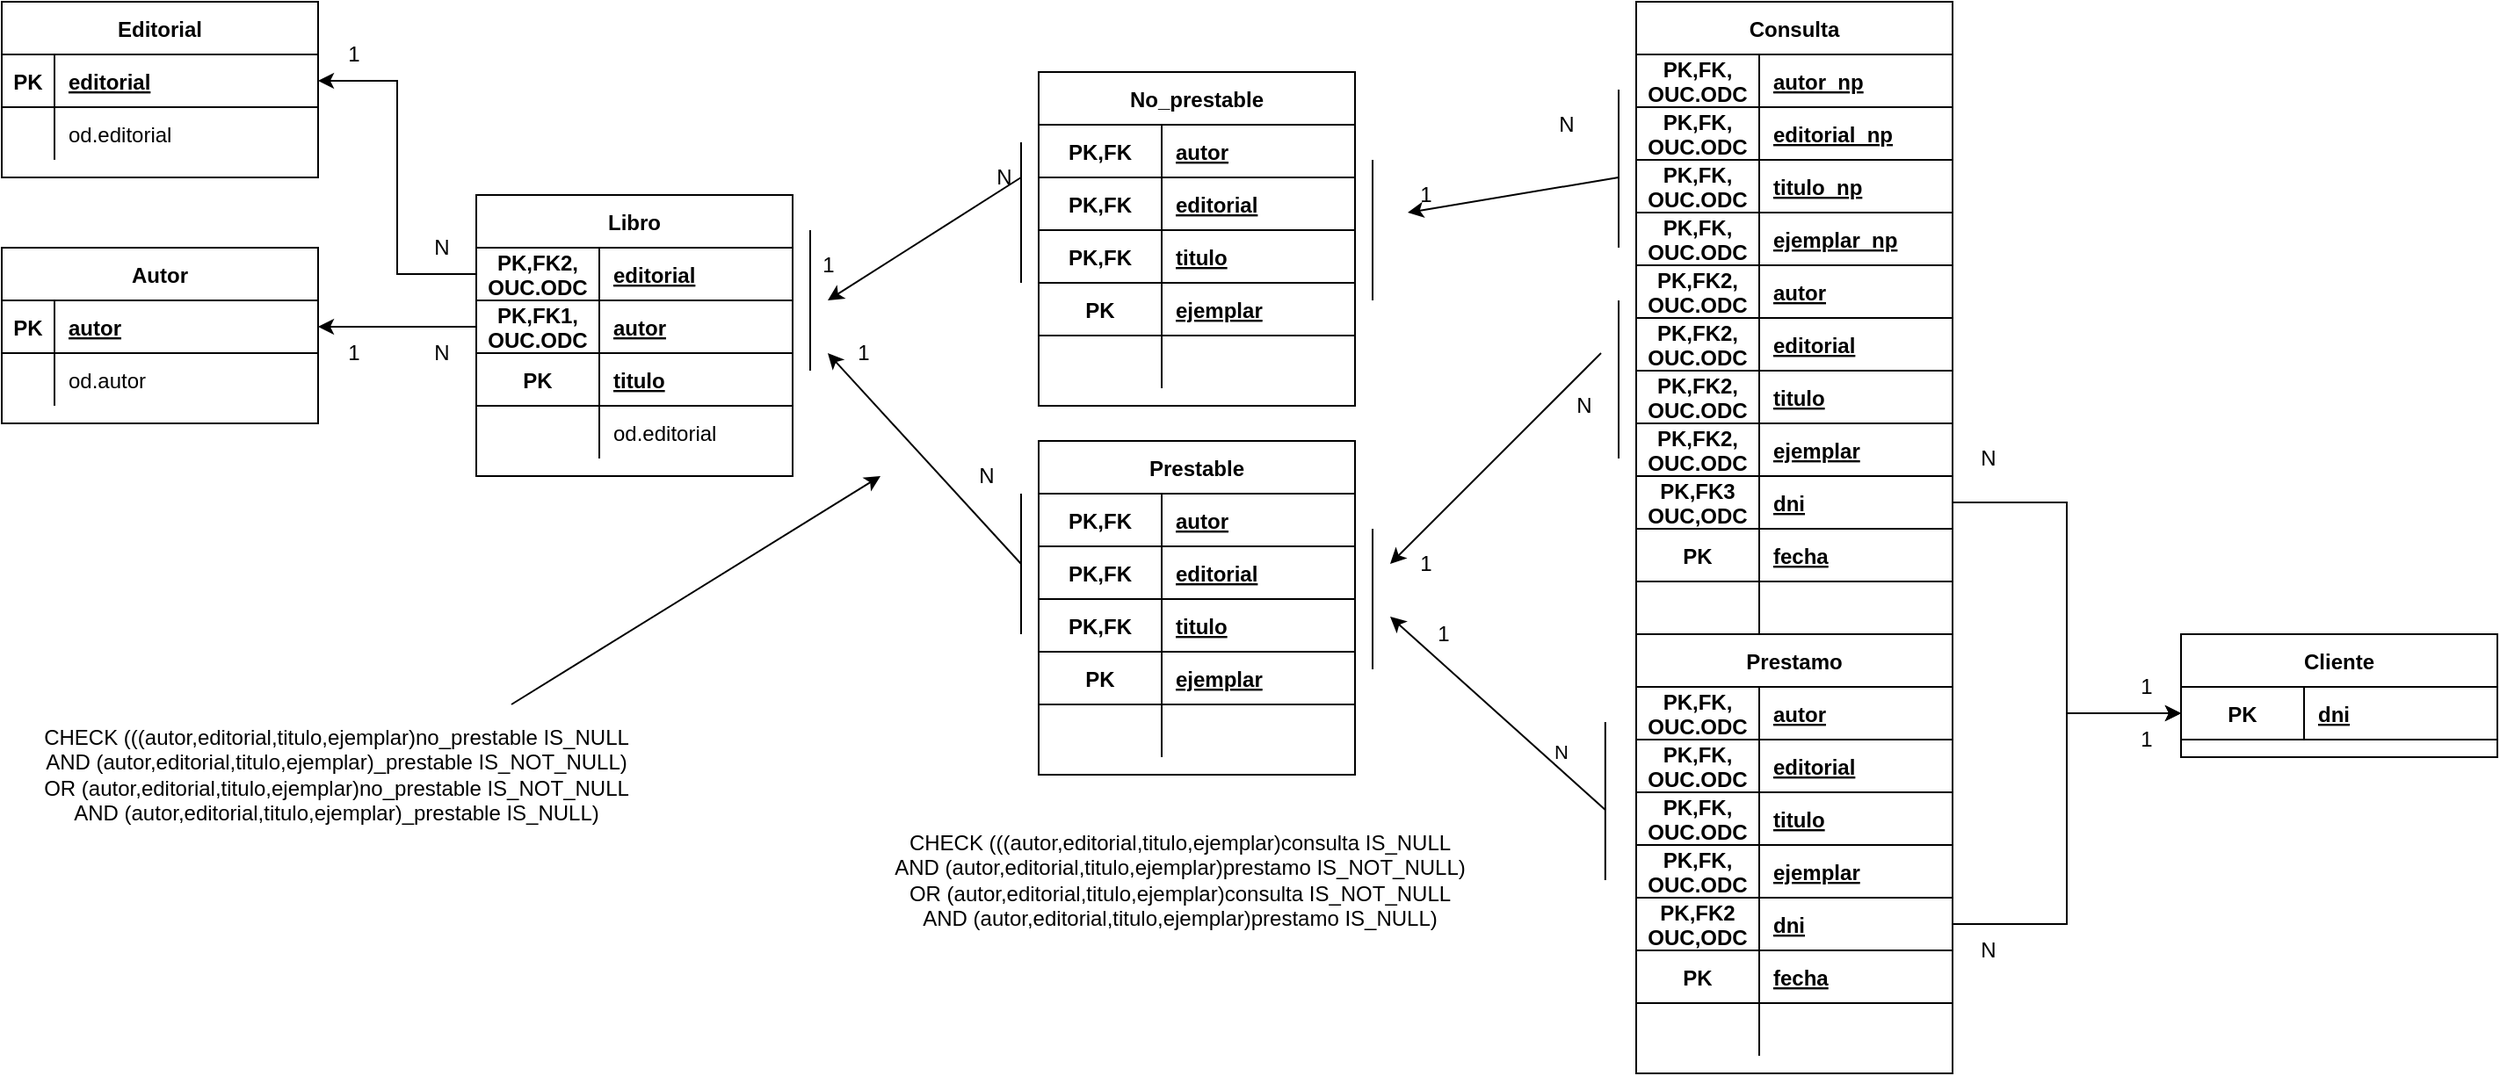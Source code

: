 <mxfile version="15.7.3" type="device"><diagram id="U8hrU5VRfUnkdXZ1dkFI" name="Página-1"><mxGraphModel dx="1703" dy="898" grid="1" gridSize="10" guides="1" tooltips="1" connect="1" arrows="1" fold="1" page="1" pageScale="1" pageWidth="2336" pageHeight="1654" math="0" shadow="0"><root><mxCell id="0"/><mxCell id="1" parent="0"/><mxCell id="uzz_MwXojay4ba_39XTX-1" value="Autor" style="shape=table;startSize=30;container=1;collapsible=1;childLayout=tableLayout;fixedRows=1;rowLines=0;fontStyle=1;align=center;resizeLast=1;" vertex="1" parent="1"><mxGeometry x="320" y="180" width="180" height="100" as="geometry"/></mxCell><mxCell id="uzz_MwXojay4ba_39XTX-2" value="" style="shape=partialRectangle;collapsible=0;dropTarget=0;pointerEvents=0;fillColor=none;top=0;left=0;bottom=1;right=0;points=[[0,0.5],[1,0.5]];portConstraint=eastwest;" vertex="1" parent="uzz_MwXojay4ba_39XTX-1"><mxGeometry y="30" width="180" height="30" as="geometry"/></mxCell><mxCell id="uzz_MwXojay4ba_39XTX-3" value="PK" style="shape=partialRectangle;connectable=0;fillColor=none;top=0;left=0;bottom=0;right=0;fontStyle=1;overflow=hidden;" vertex="1" parent="uzz_MwXojay4ba_39XTX-2"><mxGeometry width="30" height="30" as="geometry"><mxRectangle width="30" height="30" as="alternateBounds"/></mxGeometry></mxCell><mxCell id="uzz_MwXojay4ba_39XTX-4" value="autor" style="shape=partialRectangle;connectable=0;fillColor=none;top=0;left=0;bottom=0;right=0;align=left;spacingLeft=6;fontStyle=5;overflow=hidden;" vertex="1" parent="uzz_MwXojay4ba_39XTX-2"><mxGeometry x="30" width="150" height="30" as="geometry"><mxRectangle width="150" height="30" as="alternateBounds"/></mxGeometry></mxCell><mxCell id="uzz_MwXojay4ba_39XTX-11" value="" style="shape=partialRectangle;collapsible=0;dropTarget=0;pointerEvents=0;fillColor=none;top=0;left=0;bottom=0;right=0;points=[[0,0.5],[1,0.5]];portConstraint=eastwest;" vertex="1" parent="uzz_MwXojay4ba_39XTX-1"><mxGeometry y="60" width="180" height="30" as="geometry"/></mxCell><mxCell id="uzz_MwXojay4ba_39XTX-12" value="" style="shape=partialRectangle;connectable=0;fillColor=none;top=0;left=0;bottom=0;right=0;editable=1;overflow=hidden;" vertex="1" parent="uzz_MwXojay4ba_39XTX-11"><mxGeometry width="30" height="30" as="geometry"><mxRectangle width="30" height="30" as="alternateBounds"/></mxGeometry></mxCell><mxCell id="uzz_MwXojay4ba_39XTX-13" value="od.autor" style="shape=partialRectangle;connectable=0;fillColor=none;top=0;left=0;bottom=0;right=0;align=left;spacingLeft=6;overflow=hidden;" vertex="1" parent="uzz_MwXojay4ba_39XTX-11"><mxGeometry x="30" width="150" height="30" as="geometry"><mxRectangle width="150" height="30" as="alternateBounds"/></mxGeometry></mxCell><mxCell id="uzz_MwXojay4ba_39XTX-14" value="Libro" style="shape=table;startSize=30;container=1;collapsible=1;childLayout=tableLayout;fixedRows=1;rowLines=0;fontStyle=1;align=center;resizeLast=1;" vertex="1" parent="1"><mxGeometry x="590" y="150" width="180" height="160" as="geometry"/></mxCell><mxCell id="uzz_MwXojay4ba_39XTX-21" value="" style="shape=partialRectangle;collapsible=0;dropTarget=0;pointerEvents=0;fillColor=none;top=0;left=0;bottom=1;right=0;points=[[0,0.5],[1,0.5]];portConstraint=eastwest;" vertex="1" parent="uzz_MwXojay4ba_39XTX-14"><mxGeometry y="30" width="180" height="30" as="geometry"/></mxCell><mxCell id="uzz_MwXojay4ba_39XTX-22" value="PK,FK2,&#10;OUC.ODC" style="shape=partialRectangle;connectable=0;fillColor=none;top=0;left=0;bottom=0;right=0;fontStyle=1;overflow=hidden;" vertex="1" parent="uzz_MwXojay4ba_39XTX-21"><mxGeometry width="70" height="30" as="geometry"><mxRectangle width="70" height="30" as="alternateBounds"/></mxGeometry></mxCell><mxCell id="uzz_MwXojay4ba_39XTX-23" value="editorial" style="shape=partialRectangle;connectable=0;fillColor=none;top=0;left=0;bottom=0;right=0;align=left;spacingLeft=6;fontStyle=5;overflow=hidden;" vertex="1" parent="uzz_MwXojay4ba_39XTX-21"><mxGeometry x="70" width="110" height="30" as="geometry"><mxRectangle width="110" height="30" as="alternateBounds"/></mxGeometry></mxCell><mxCell id="uzz_MwXojay4ba_39XTX-15" value="" style="shape=partialRectangle;collapsible=0;dropTarget=0;pointerEvents=0;fillColor=none;top=0;left=0;bottom=1;right=0;points=[[0,0.5],[1,0.5]];portConstraint=eastwest;" vertex="1" parent="uzz_MwXojay4ba_39XTX-14"><mxGeometry y="60" width="180" height="30" as="geometry"/></mxCell><mxCell id="uzz_MwXojay4ba_39XTX-16" value="PK,FK1,&#10;OUC.ODC" style="shape=partialRectangle;connectable=0;fillColor=none;top=0;left=0;bottom=0;right=0;fontStyle=1;overflow=hidden;" vertex="1" parent="uzz_MwXojay4ba_39XTX-15"><mxGeometry width="70" height="30" as="geometry"><mxRectangle width="70" height="30" as="alternateBounds"/></mxGeometry></mxCell><mxCell id="uzz_MwXojay4ba_39XTX-17" value="autor" style="shape=partialRectangle;connectable=0;fillColor=none;top=0;left=0;bottom=0;right=0;align=left;spacingLeft=6;fontStyle=5;overflow=hidden;" vertex="1" parent="uzz_MwXojay4ba_39XTX-15"><mxGeometry x="70" width="110" height="30" as="geometry"><mxRectangle width="110" height="30" as="alternateBounds"/></mxGeometry></mxCell><mxCell id="uzz_MwXojay4ba_39XTX-24" value="" style="shape=partialRectangle;collapsible=0;dropTarget=0;pointerEvents=0;fillColor=none;top=0;left=0;bottom=1;right=0;points=[[0,0.5],[1,0.5]];portConstraint=eastwest;" vertex="1" parent="uzz_MwXojay4ba_39XTX-14"><mxGeometry y="90" width="180" height="30" as="geometry"/></mxCell><mxCell id="uzz_MwXojay4ba_39XTX-25" value="PK" style="shape=partialRectangle;connectable=0;fillColor=none;top=0;left=0;bottom=0;right=0;fontStyle=1;overflow=hidden;" vertex="1" parent="uzz_MwXojay4ba_39XTX-24"><mxGeometry width="70" height="30" as="geometry"><mxRectangle width="70" height="30" as="alternateBounds"/></mxGeometry></mxCell><mxCell id="uzz_MwXojay4ba_39XTX-26" value="titulo" style="shape=partialRectangle;connectable=0;fillColor=none;top=0;left=0;bottom=0;right=0;align=left;spacingLeft=6;fontStyle=5;overflow=hidden;" vertex="1" parent="uzz_MwXojay4ba_39XTX-24"><mxGeometry x="70" width="110" height="30" as="geometry"><mxRectangle width="110" height="30" as="alternateBounds"/></mxGeometry></mxCell><mxCell id="uzz_MwXojay4ba_39XTX-18" value="" style="shape=partialRectangle;collapsible=0;dropTarget=0;pointerEvents=0;fillColor=none;top=0;left=0;bottom=0;right=0;points=[[0,0.5],[1,0.5]];portConstraint=eastwest;" vertex="1" parent="uzz_MwXojay4ba_39XTX-14"><mxGeometry y="120" width="180" height="30" as="geometry"/></mxCell><mxCell id="uzz_MwXojay4ba_39XTX-19" value="" style="shape=partialRectangle;connectable=0;fillColor=none;top=0;left=0;bottom=0;right=0;editable=1;overflow=hidden;" vertex="1" parent="uzz_MwXojay4ba_39XTX-18"><mxGeometry width="70" height="30" as="geometry"><mxRectangle width="70" height="30" as="alternateBounds"/></mxGeometry></mxCell><mxCell id="uzz_MwXojay4ba_39XTX-20" value="od.editorial" style="shape=partialRectangle;connectable=0;fillColor=none;top=0;left=0;bottom=0;right=0;align=left;spacingLeft=6;overflow=hidden;" vertex="1" parent="uzz_MwXojay4ba_39XTX-18"><mxGeometry x="70" width="110" height="30" as="geometry"><mxRectangle width="110" height="30" as="alternateBounds"/></mxGeometry></mxCell><mxCell id="uzz_MwXojay4ba_39XTX-27" value="Editorial" style="shape=table;startSize=30;container=1;collapsible=1;childLayout=tableLayout;fixedRows=1;rowLines=0;fontStyle=1;align=center;resizeLast=1;" vertex="1" parent="1"><mxGeometry x="320" y="40" width="180" height="100" as="geometry"/></mxCell><mxCell id="uzz_MwXojay4ba_39XTX-28" value="" style="shape=partialRectangle;collapsible=0;dropTarget=0;pointerEvents=0;fillColor=none;top=0;left=0;bottom=1;right=0;points=[[0,0.5],[1,0.5]];portConstraint=eastwest;" vertex="1" parent="uzz_MwXojay4ba_39XTX-27"><mxGeometry y="30" width="180" height="30" as="geometry"/></mxCell><mxCell id="uzz_MwXojay4ba_39XTX-29" value="PK" style="shape=partialRectangle;connectable=0;fillColor=none;top=0;left=0;bottom=0;right=0;fontStyle=1;overflow=hidden;" vertex="1" parent="uzz_MwXojay4ba_39XTX-28"><mxGeometry width="30" height="30" as="geometry"><mxRectangle width="30" height="30" as="alternateBounds"/></mxGeometry></mxCell><mxCell id="uzz_MwXojay4ba_39XTX-30" value="editorial" style="shape=partialRectangle;connectable=0;fillColor=none;top=0;left=0;bottom=0;right=0;align=left;spacingLeft=6;fontStyle=5;overflow=hidden;" vertex="1" parent="uzz_MwXojay4ba_39XTX-28"><mxGeometry x="30" width="150" height="30" as="geometry"><mxRectangle width="150" height="30" as="alternateBounds"/></mxGeometry></mxCell><mxCell id="uzz_MwXojay4ba_39XTX-31" value="" style="shape=partialRectangle;collapsible=0;dropTarget=0;pointerEvents=0;fillColor=none;top=0;left=0;bottom=0;right=0;points=[[0,0.5],[1,0.5]];portConstraint=eastwest;" vertex="1" parent="uzz_MwXojay4ba_39XTX-27"><mxGeometry y="60" width="180" height="30" as="geometry"/></mxCell><mxCell id="uzz_MwXojay4ba_39XTX-32" value="" style="shape=partialRectangle;connectable=0;fillColor=none;top=0;left=0;bottom=0;right=0;editable=1;overflow=hidden;" vertex="1" parent="uzz_MwXojay4ba_39XTX-31"><mxGeometry width="30" height="30" as="geometry"><mxRectangle width="30" height="30" as="alternateBounds"/></mxGeometry></mxCell><mxCell id="uzz_MwXojay4ba_39XTX-33" value="od.editorial" style="shape=partialRectangle;connectable=0;fillColor=none;top=0;left=0;bottom=0;right=0;align=left;spacingLeft=6;overflow=hidden;" vertex="1" parent="uzz_MwXojay4ba_39XTX-31"><mxGeometry x="30" width="150" height="30" as="geometry"><mxRectangle width="150" height="30" as="alternateBounds"/></mxGeometry></mxCell><mxCell id="uzz_MwXojay4ba_39XTX-52" value="Prestable" style="shape=table;startSize=30;container=1;collapsible=1;childLayout=tableLayout;fixedRows=1;rowLines=0;fontStyle=1;align=center;resizeLast=1;" vertex="1" parent="1"><mxGeometry x="910" y="290" width="180" height="190" as="geometry"/></mxCell><mxCell id="uzz_MwXojay4ba_39XTX-53" value="" style="shape=partialRectangle;collapsible=0;dropTarget=0;pointerEvents=0;fillColor=none;top=0;left=0;bottom=1;right=0;points=[[0,0.5],[1,0.5]];portConstraint=eastwest;" vertex="1" parent="uzz_MwXojay4ba_39XTX-52"><mxGeometry y="30" width="180" height="30" as="geometry"/></mxCell><mxCell id="uzz_MwXojay4ba_39XTX-54" value="PK,FK" style="shape=partialRectangle;connectable=0;fillColor=none;top=0;left=0;bottom=0;right=0;fontStyle=1;overflow=hidden;" vertex="1" parent="uzz_MwXojay4ba_39XTX-53"><mxGeometry width="70" height="30" as="geometry"><mxRectangle width="70" height="30" as="alternateBounds"/></mxGeometry></mxCell><mxCell id="uzz_MwXojay4ba_39XTX-55" value="autor" style="shape=partialRectangle;connectable=0;fillColor=none;top=0;left=0;bottom=0;right=0;align=left;spacingLeft=6;fontStyle=5;overflow=hidden;" vertex="1" parent="uzz_MwXojay4ba_39XTX-53"><mxGeometry x="70" width="110" height="30" as="geometry"><mxRectangle width="110" height="30" as="alternateBounds"/></mxGeometry></mxCell><mxCell id="uzz_MwXojay4ba_39XTX-56" value="" style="shape=partialRectangle;collapsible=0;dropTarget=0;pointerEvents=0;fillColor=none;top=0;left=0;bottom=1;right=0;points=[[0,0.5],[1,0.5]];portConstraint=eastwest;" vertex="1" parent="uzz_MwXojay4ba_39XTX-52"><mxGeometry y="60" width="180" height="30" as="geometry"/></mxCell><mxCell id="uzz_MwXojay4ba_39XTX-57" value="PK,FK" style="shape=partialRectangle;connectable=0;fillColor=none;top=0;left=0;bottom=0;right=0;fontStyle=1;overflow=hidden;" vertex="1" parent="uzz_MwXojay4ba_39XTX-56"><mxGeometry width="70" height="30" as="geometry"><mxRectangle width="70" height="30" as="alternateBounds"/></mxGeometry></mxCell><mxCell id="uzz_MwXojay4ba_39XTX-58" value="editorial" style="shape=partialRectangle;connectable=0;fillColor=none;top=0;left=0;bottom=0;right=0;align=left;spacingLeft=6;fontStyle=5;overflow=hidden;" vertex="1" parent="uzz_MwXojay4ba_39XTX-56"><mxGeometry x="70" width="110" height="30" as="geometry"><mxRectangle width="110" height="30" as="alternateBounds"/></mxGeometry></mxCell><mxCell id="uzz_MwXojay4ba_39XTX-59" value="" style="shape=partialRectangle;collapsible=0;dropTarget=0;pointerEvents=0;fillColor=none;top=0;left=0;bottom=1;right=0;points=[[0,0.5],[1,0.5]];portConstraint=eastwest;" vertex="1" parent="uzz_MwXojay4ba_39XTX-52"><mxGeometry y="90" width="180" height="30" as="geometry"/></mxCell><mxCell id="uzz_MwXojay4ba_39XTX-60" value="PK,FK" style="shape=partialRectangle;connectable=0;fillColor=none;top=0;left=0;bottom=0;right=0;fontStyle=1;overflow=hidden;" vertex="1" parent="uzz_MwXojay4ba_39XTX-59"><mxGeometry width="70" height="30" as="geometry"><mxRectangle width="70" height="30" as="alternateBounds"/></mxGeometry></mxCell><mxCell id="uzz_MwXojay4ba_39XTX-61" value="titulo" style="shape=partialRectangle;connectable=0;fillColor=none;top=0;left=0;bottom=0;right=0;align=left;spacingLeft=6;fontStyle=5;overflow=hidden;" vertex="1" parent="uzz_MwXojay4ba_39XTX-59"><mxGeometry x="70" width="110" height="30" as="geometry"><mxRectangle width="110" height="30" as="alternateBounds"/></mxGeometry></mxCell><mxCell id="uzz_MwXojay4ba_39XTX-65" value="" style="shape=partialRectangle;collapsible=0;dropTarget=0;pointerEvents=0;fillColor=none;top=0;left=0;bottom=1;right=0;points=[[0,0.5],[1,0.5]];portConstraint=eastwest;" vertex="1" parent="uzz_MwXojay4ba_39XTX-52"><mxGeometry y="120" width="180" height="30" as="geometry"/></mxCell><mxCell id="uzz_MwXojay4ba_39XTX-66" value="PK" style="shape=partialRectangle;connectable=0;fillColor=none;top=0;left=0;bottom=0;right=0;fontStyle=1;overflow=hidden;" vertex="1" parent="uzz_MwXojay4ba_39XTX-65"><mxGeometry width="70" height="30" as="geometry"><mxRectangle width="70" height="30" as="alternateBounds"/></mxGeometry></mxCell><mxCell id="uzz_MwXojay4ba_39XTX-67" value="ejemplar" style="shape=partialRectangle;connectable=0;fillColor=none;top=0;left=0;bottom=0;right=0;align=left;spacingLeft=6;fontStyle=5;overflow=hidden;" vertex="1" parent="uzz_MwXojay4ba_39XTX-65"><mxGeometry x="70" width="110" height="30" as="geometry"><mxRectangle width="110" height="30" as="alternateBounds"/></mxGeometry></mxCell><mxCell id="uzz_MwXojay4ba_39XTX-62" value="" style="shape=partialRectangle;collapsible=0;dropTarget=0;pointerEvents=0;fillColor=none;top=0;left=0;bottom=0;right=0;points=[[0,0.5],[1,0.5]];portConstraint=eastwest;" vertex="1" parent="uzz_MwXojay4ba_39XTX-52"><mxGeometry y="150" width="180" height="30" as="geometry"/></mxCell><mxCell id="uzz_MwXojay4ba_39XTX-63" value="" style="shape=partialRectangle;connectable=0;fillColor=none;top=0;left=0;bottom=0;right=0;editable=1;overflow=hidden;" vertex="1" parent="uzz_MwXojay4ba_39XTX-62"><mxGeometry width="70" height="30" as="geometry"><mxRectangle width="70" height="30" as="alternateBounds"/></mxGeometry></mxCell><mxCell id="uzz_MwXojay4ba_39XTX-64" value="" style="shape=partialRectangle;connectable=0;fillColor=none;top=0;left=0;bottom=0;right=0;align=left;spacingLeft=6;overflow=hidden;" vertex="1" parent="uzz_MwXojay4ba_39XTX-62"><mxGeometry x="70" width="110" height="30" as="geometry"><mxRectangle width="110" height="30" as="alternateBounds"/></mxGeometry></mxCell><mxCell id="uzz_MwXojay4ba_39XTX-69" value="No_prestable" style="shape=table;startSize=30;container=1;collapsible=1;childLayout=tableLayout;fixedRows=1;rowLines=0;fontStyle=1;align=center;resizeLast=1;" vertex="1" parent="1"><mxGeometry x="910" y="80" width="180" height="190" as="geometry"/></mxCell><mxCell id="uzz_MwXojay4ba_39XTX-70" value="" style="shape=partialRectangle;collapsible=0;dropTarget=0;pointerEvents=0;fillColor=none;top=0;left=0;bottom=1;right=0;points=[[0,0.5],[1,0.5]];portConstraint=eastwest;" vertex="1" parent="uzz_MwXojay4ba_39XTX-69"><mxGeometry y="30" width="180" height="30" as="geometry"/></mxCell><mxCell id="uzz_MwXojay4ba_39XTX-71" value="PK,FK" style="shape=partialRectangle;connectable=0;fillColor=none;top=0;left=0;bottom=0;right=0;fontStyle=1;overflow=hidden;" vertex="1" parent="uzz_MwXojay4ba_39XTX-70"><mxGeometry width="70" height="30" as="geometry"><mxRectangle width="70" height="30" as="alternateBounds"/></mxGeometry></mxCell><mxCell id="uzz_MwXojay4ba_39XTX-72" value="autor" style="shape=partialRectangle;connectable=0;fillColor=none;top=0;left=0;bottom=0;right=0;align=left;spacingLeft=6;fontStyle=5;overflow=hidden;" vertex="1" parent="uzz_MwXojay4ba_39XTX-70"><mxGeometry x="70" width="110" height="30" as="geometry"><mxRectangle width="110" height="30" as="alternateBounds"/></mxGeometry></mxCell><mxCell id="uzz_MwXojay4ba_39XTX-73" value="" style="shape=partialRectangle;collapsible=0;dropTarget=0;pointerEvents=0;fillColor=none;top=0;left=0;bottom=1;right=0;points=[[0,0.5],[1,0.5]];portConstraint=eastwest;" vertex="1" parent="uzz_MwXojay4ba_39XTX-69"><mxGeometry y="60" width="180" height="30" as="geometry"/></mxCell><mxCell id="uzz_MwXojay4ba_39XTX-74" value="PK,FK" style="shape=partialRectangle;connectable=0;fillColor=none;top=0;left=0;bottom=0;right=0;fontStyle=1;overflow=hidden;" vertex="1" parent="uzz_MwXojay4ba_39XTX-73"><mxGeometry width="70" height="30" as="geometry"><mxRectangle width="70" height="30" as="alternateBounds"/></mxGeometry></mxCell><mxCell id="uzz_MwXojay4ba_39XTX-75" value="editorial" style="shape=partialRectangle;connectable=0;fillColor=none;top=0;left=0;bottom=0;right=0;align=left;spacingLeft=6;fontStyle=5;overflow=hidden;" vertex="1" parent="uzz_MwXojay4ba_39XTX-73"><mxGeometry x="70" width="110" height="30" as="geometry"><mxRectangle width="110" height="30" as="alternateBounds"/></mxGeometry></mxCell><mxCell id="uzz_MwXojay4ba_39XTX-76" value="" style="shape=partialRectangle;collapsible=0;dropTarget=0;pointerEvents=0;fillColor=none;top=0;left=0;bottom=1;right=0;points=[[0,0.5],[1,0.5]];portConstraint=eastwest;" vertex="1" parent="uzz_MwXojay4ba_39XTX-69"><mxGeometry y="90" width="180" height="30" as="geometry"/></mxCell><mxCell id="uzz_MwXojay4ba_39XTX-77" value="PK,FK" style="shape=partialRectangle;connectable=0;fillColor=none;top=0;left=0;bottom=0;right=0;fontStyle=1;overflow=hidden;" vertex="1" parent="uzz_MwXojay4ba_39XTX-76"><mxGeometry width="70" height="30" as="geometry"><mxRectangle width="70" height="30" as="alternateBounds"/></mxGeometry></mxCell><mxCell id="uzz_MwXojay4ba_39XTX-78" value="titulo" style="shape=partialRectangle;connectable=0;fillColor=none;top=0;left=0;bottom=0;right=0;align=left;spacingLeft=6;fontStyle=5;overflow=hidden;" vertex="1" parent="uzz_MwXojay4ba_39XTX-76"><mxGeometry x="70" width="110" height="30" as="geometry"><mxRectangle width="110" height="30" as="alternateBounds"/></mxGeometry></mxCell><mxCell id="uzz_MwXojay4ba_39XTX-79" value="" style="shape=partialRectangle;collapsible=0;dropTarget=0;pointerEvents=0;fillColor=none;top=0;left=0;bottom=1;right=0;points=[[0,0.5],[1,0.5]];portConstraint=eastwest;" vertex="1" parent="uzz_MwXojay4ba_39XTX-69"><mxGeometry y="120" width="180" height="30" as="geometry"/></mxCell><mxCell id="uzz_MwXojay4ba_39XTX-80" value="PK" style="shape=partialRectangle;connectable=0;fillColor=none;top=0;left=0;bottom=0;right=0;fontStyle=1;overflow=hidden;" vertex="1" parent="uzz_MwXojay4ba_39XTX-79"><mxGeometry width="70" height="30" as="geometry"><mxRectangle width="70" height="30" as="alternateBounds"/></mxGeometry></mxCell><mxCell id="uzz_MwXojay4ba_39XTX-81" value="ejemplar" style="shape=partialRectangle;connectable=0;fillColor=none;top=0;left=0;bottom=0;right=0;align=left;spacingLeft=6;fontStyle=5;overflow=hidden;" vertex="1" parent="uzz_MwXojay4ba_39XTX-79"><mxGeometry x="70" width="110" height="30" as="geometry"><mxRectangle width="110" height="30" as="alternateBounds"/></mxGeometry></mxCell><mxCell id="uzz_MwXojay4ba_39XTX-82" value="" style="shape=partialRectangle;collapsible=0;dropTarget=0;pointerEvents=0;fillColor=none;top=0;left=0;bottom=0;right=0;points=[[0,0.5],[1,0.5]];portConstraint=eastwest;" vertex="1" parent="uzz_MwXojay4ba_39XTX-69"><mxGeometry y="150" width="180" height="30" as="geometry"/></mxCell><mxCell id="uzz_MwXojay4ba_39XTX-83" value="" style="shape=partialRectangle;connectable=0;fillColor=none;top=0;left=0;bottom=0;right=0;editable=1;overflow=hidden;" vertex="1" parent="uzz_MwXojay4ba_39XTX-82"><mxGeometry width="70" height="30" as="geometry"><mxRectangle width="70" height="30" as="alternateBounds"/></mxGeometry></mxCell><mxCell id="uzz_MwXojay4ba_39XTX-84" value="" style="shape=partialRectangle;connectable=0;fillColor=none;top=0;left=0;bottom=0;right=0;align=left;spacingLeft=6;overflow=hidden;" vertex="1" parent="uzz_MwXojay4ba_39XTX-82"><mxGeometry x="70" width="110" height="30" as="geometry"><mxRectangle width="110" height="30" as="alternateBounds"/></mxGeometry></mxCell><mxCell id="uzz_MwXojay4ba_39XTX-85" value="CHECK (((autor,editorial,titulo,ejemplar)no_prestable IS_NULL &lt;br&gt;AND (autor,editorial,titulo,ejemplar)_prestable IS_NOT_NULL)&lt;br&gt;OR (autor,editorial,titulo,ejemplar)no_prestable IS_NOT_NULL &lt;br&gt;AND (autor,editorial,titulo,ejemplar)_prestable IS_NULL)" style="text;html=1;align=center;verticalAlign=middle;resizable=0;points=[];autosize=1;strokeColor=none;fillColor=none;" vertex="1" parent="1"><mxGeometry x="335" y="450" width="350" height="60" as="geometry"/></mxCell><mxCell id="uzz_MwXojay4ba_39XTX-86" value="" style="endArrow=none;html=1;rounded=0;" edge="1" parent="1"><mxGeometry width="50" height="50" relative="1" as="geometry"><mxPoint x="900" y="200" as="sourcePoint"/><mxPoint x="900" y="120" as="targetPoint"/></mxGeometry></mxCell><mxCell id="uzz_MwXojay4ba_39XTX-87" value="" style="endArrow=none;html=1;rounded=0;" edge="1" parent="1"><mxGeometry width="50" height="50" relative="1" as="geometry"><mxPoint x="900.0" y="400" as="sourcePoint"/><mxPoint x="900.0" y="320" as="targetPoint"/></mxGeometry></mxCell><mxCell id="uzz_MwXojay4ba_39XTX-88" value="" style="endArrow=classic;html=1;rounded=0;" edge="1" parent="1"><mxGeometry width="50" height="50" relative="1" as="geometry"><mxPoint x="900" y="360" as="sourcePoint"/><mxPoint x="790" y="240" as="targetPoint"/></mxGeometry></mxCell><mxCell id="uzz_MwXojay4ba_39XTX-89" style="edgeStyle=orthogonalEdgeStyle;rounded=0;orthogonalLoop=1;jettySize=auto;html=1;entryX=1;entryY=0.5;entryDx=0;entryDy=0;" edge="1" parent="1" source="uzz_MwXojay4ba_39XTX-15" target="uzz_MwXojay4ba_39XTX-2"><mxGeometry relative="1" as="geometry"/></mxCell><mxCell id="uzz_MwXojay4ba_39XTX-90" value="" style="endArrow=classic;html=1;rounded=0;" edge="1" parent="1"><mxGeometry width="50" height="50" relative="1" as="geometry"><mxPoint x="900" y="140" as="sourcePoint"/><mxPoint x="790" y="210" as="targetPoint"/></mxGeometry></mxCell><mxCell id="uzz_MwXojay4ba_39XTX-91" value="Consulta" style="shape=table;startSize=30;container=1;collapsible=1;childLayout=tableLayout;fixedRows=1;rowLines=0;fontStyle=1;align=center;resizeLast=1;" vertex="1" parent="1"><mxGeometry x="1250" y="40" width="180" height="370" as="geometry"/></mxCell><mxCell id="uzz_MwXojay4ba_39XTX-92" value="" style="shape=partialRectangle;collapsible=0;dropTarget=0;pointerEvents=0;fillColor=none;top=0;left=0;bottom=1;right=0;points=[[0,0.5],[1,0.5]];portConstraint=eastwest;" vertex="1" parent="uzz_MwXojay4ba_39XTX-91"><mxGeometry y="30" width="180" height="30" as="geometry"/></mxCell><mxCell id="uzz_MwXojay4ba_39XTX-93" value="PK,FK,&#10;OUC.ODC" style="shape=partialRectangle;connectable=0;fillColor=none;top=0;left=0;bottom=0;right=0;fontStyle=1;overflow=hidden;" vertex="1" parent="uzz_MwXojay4ba_39XTX-92"><mxGeometry width="70" height="30" as="geometry"><mxRectangle width="70" height="30" as="alternateBounds"/></mxGeometry></mxCell><mxCell id="uzz_MwXojay4ba_39XTX-94" value="autor_np" style="shape=partialRectangle;connectable=0;fillColor=none;top=0;left=0;bottom=0;right=0;align=left;spacingLeft=6;fontStyle=5;overflow=hidden;" vertex="1" parent="uzz_MwXojay4ba_39XTX-92"><mxGeometry x="70" width="110" height="30" as="geometry"><mxRectangle width="110" height="30" as="alternateBounds"/></mxGeometry></mxCell><mxCell id="uzz_MwXojay4ba_39XTX-197" value="" style="shape=partialRectangle;collapsible=0;dropTarget=0;pointerEvents=0;fillColor=none;top=0;left=0;bottom=1;right=0;points=[[0,0.5],[1,0.5]];portConstraint=eastwest;" vertex="1" parent="uzz_MwXojay4ba_39XTX-91"><mxGeometry y="60" width="180" height="30" as="geometry"/></mxCell><mxCell id="uzz_MwXojay4ba_39XTX-198" value="PK,FK,&#10;OUC.ODC" style="shape=partialRectangle;connectable=0;fillColor=none;top=0;left=0;bottom=0;right=0;fontStyle=1;overflow=hidden;" vertex="1" parent="uzz_MwXojay4ba_39XTX-197"><mxGeometry width="70" height="30" as="geometry"><mxRectangle width="70" height="30" as="alternateBounds"/></mxGeometry></mxCell><mxCell id="uzz_MwXojay4ba_39XTX-199" value="editorial_np" style="shape=partialRectangle;connectable=0;fillColor=none;top=0;left=0;bottom=0;right=0;align=left;spacingLeft=6;fontStyle=5;overflow=hidden;" vertex="1" parent="uzz_MwXojay4ba_39XTX-197"><mxGeometry x="70" width="110" height="30" as="geometry"><mxRectangle width="110" height="30" as="alternateBounds"/></mxGeometry></mxCell><mxCell id="uzz_MwXojay4ba_39XTX-200" value="" style="shape=partialRectangle;collapsible=0;dropTarget=0;pointerEvents=0;fillColor=none;top=0;left=0;bottom=1;right=0;points=[[0,0.5],[1,0.5]];portConstraint=eastwest;" vertex="1" parent="uzz_MwXojay4ba_39XTX-91"><mxGeometry y="90" width="180" height="30" as="geometry"/></mxCell><mxCell id="uzz_MwXojay4ba_39XTX-201" value="PK,FK,&#10;OUC.ODC" style="shape=partialRectangle;connectable=0;fillColor=none;top=0;left=0;bottom=0;right=0;fontStyle=1;overflow=hidden;" vertex="1" parent="uzz_MwXojay4ba_39XTX-200"><mxGeometry width="70" height="30" as="geometry"><mxRectangle width="70" height="30" as="alternateBounds"/></mxGeometry></mxCell><mxCell id="uzz_MwXojay4ba_39XTX-202" value="titulo_np" style="shape=partialRectangle;connectable=0;fillColor=none;top=0;left=0;bottom=0;right=0;align=left;spacingLeft=6;fontStyle=5;overflow=hidden;" vertex="1" parent="uzz_MwXojay4ba_39XTX-200"><mxGeometry x="70" width="110" height="30" as="geometry"><mxRectangle width="110" height="30" as="alternateBounds"/></mxGeometry></mxCell><mxCell id="uzz_MwXojay4ba_39XTX-194" value="" style="shape=partialRectangle;collapsible=0;dropTarget=0;pointerEvents=0;fillColor=none;top=0;left=0;bottom=1;right=0;points=[[0,0.5],[1,0.5]];portConstraint=eastwest;" vertex="1" parent="uzz_MwXojay4ba_39XTX-91"><mxGeometry y="120" width="180" height="30" as="geometry"/></mxCell><mxCell id="uzz_MwXojay4ba_39XTX-195" value="PK,FK,&#10;OUC.ODC" style="shape=partialRectangle;connectable=0;fillColor=none;top=0;left=0;bottom=0;right=0;fontStyle=1;overflow=hidden;" vertex="1" parent="uzz_MwXojay4ba_39XTX-194"><mxGeometry width="70" height="30" as="geometry"><mxRectangle width="70" height="30" as="alternateBounds"/></mxGeometry></mxCell><mxCell id="uzz_MwXojay4ba_39XTX-196" value="ejemplar_np" style="shape=partialRectangle;connectable=0;fillColor=none;top=0;left=0;bottom=0;right=0;align=left;spacingLeft=6;fontStyle=5;overflow=hidden;" vertex="1" parent="uzz_MwXojay4ba_39XTX-194"><mxGeometry x="70" width="110" height="30" as="geometry"><mxRectangle width="110" height="30" as="alternateBounds"/></mxGeometry></mxCell><mxCell id="uzz_MwXojay4ba_39XTX-203" value="" style="shape=partialRectangle;collapsible=0;dropTarget=0;pointerEvents=0;fillColor=none;top=0;left=0;bottom=1;right=0;points=[[0,0.5],[1,0.5]];portConstraint=eastwest;" vertex="1" parent="uzz_MwXojay4ba_39XTX-91"><mxGeometry y="150" width="180" height="30" as="geometry"/></mxCell><mxCell id="uzz_MwXojay4ba_39XTX-204" value="PK,FK2,&#10;OUC.ODC" style="shape=partialRectangle;connectable=0;fillColor=none;top=0;left=0;bottom=0;right=0;fontStyle=1;overflow=hidden;" vertex="1" parent="uzz_MwXojay4ba_39XTX-203"><mxGeometry width="70" height="30" as="geometry"><mxRectangle width="70" height="30" as="alternateBounds"/></mxGeometry></mxCell><mxCell id="uzz_MwXojay4ba_39XTX-205" value="autor" style="shape=partialRectangle;connectable=0;fillColor=none;top=0;left=0;bottom=0;right=0;align=left;spacingLeft=6;fontStyle=5;overflow=hidden;" vertex="1" parent="uzz_MwXojay4ba_39XTX-203"><mxGeometry x="70" width="110" height="30" as="geometry"><mxRectangle width="110" height="30" as="alternateBounds"/></mxGeometry></mxCell><mxCell id="uzz_MwXojay4ba_39XTX-95" value="" style="shape=partialRectangle;collapsible=0;dropTarget=0;pointerEvents=0;fillColor=none;top=0;left=0;bottom=1;right=0;points=[[0,0.5],[1,0.5]];portConstraint=eastwest;" vertex="1" parent="uzz_MwXojay4ba_39XTX-91"><mxGeometry y="180" width="180" height="30" as="geometry"/></mxCell><mxCell id="uzz_MwXojay4ba_39XTX-96" value="PK,FK2,&#10;OUC.ODC" style="shape=partialRectangle;connectable=0;fillColor=none;top=0;left=0;bottom=0;right=0;fontStyle=1;overflow=hidden;" vertex="1" parent="uzz_MwXojay4ba_39XTX-95"><mxGeometry width="70" height="30" as="geometry"><mxRectangle width="70" height="30" as="alternateBounds"/></mxGeometry></mxCell><mxCell id="uzz_MwXojay4ba_39XTX-97" value="editorial" style="shape=partialRectangle;connectable=0;fillColor=none;top=0;left=0;bottom=0;right=0;align=left;spacingLeft=6;fontStyle=5;overflow=hidden;" vertex="1" parent="uzz_MwXojay4ba_39XTX-95"><mxGeometry x="70" width="110" height="30" as="geometry"><mxRectangle width="110" height="30" as="alternateBounds"/></mxGeometry></mxCell><mxCell id="uzz_MwXojay4ba_39XTX-98" value="" style="shape=partialRectangle;collapsible=0;dropTarget=0;pointerEvents=0;fillColor=none;top=0;left=0;bottom=1;right=0;points=[[0,0.5],[1,0.5]];portConstraint=eastwest;" vertex="1" parent="uzz_MwXojay4ba_39XTX-91"><mxGeometry y="210" width="180" height="30" as="geometry"/></mxCell><mxCell id="uzz_MwXojay4ba_39XTX-99" value="PK,FK2,&#10;OUC.ODC" style="shape=partialRectangle;connectable=0;fillColor=none;top=0;left=0;bottom=0;right=0;fontStyle=1;overflow=hidden;" vertex="1" parent="uzz_MwXojay4ba_39XTX-98"><mxGeometry width="70" height="30" as="geometry"><mxRectangle width="70" height="30" as="alternateBounds"/></mxGeometry></mxCell><mxCell id="uzz_MwXojay4ba_39XTX-100" value="titulo" style="shape=partialRectangle;connectable=0;fillColor=none;top=0;left=0;bottom=0;right=0;align=left;spacingLeft=6;fontStyle=5;overflow=hidden;" vertex="1" parent="uzz_MwXojay4ba_39XTX-98"><mxGeometry x="70" width="110" height="30" as="geometry"><mxRectangle width="110" height="30" as="alternateBounds"/></mxGeometry></mxCell><mxCell id="uzz_MwXojay4ba_39XTX-101" value="" style="shape=partialRectangle;collapsible=0;dropTarget=0;pointerEvents=0;fillColor=none;top=0;left=0;bottom=1;right=0;points=[[0,0.5],[1,0.5]];portConstraint=eastwest;" vertex="1" parent="uzz_MwXojay4ba_39XTX-91"><mxGeometry y="240" width="180" height="30" as="geometry"/></mxCell><mxCell id="uzz_MwXojay4ba_39XTX-102" value="PK,FK2,&#10;OUC.ODC" style="shape=partialRectangle;connectable=0;fillColor=none;top=0;left=0;bottom=0;right=0;fontStyle=1;overflow=hidden;" vertex="1" parent="uzz_MwXojay4ba_39XTX-101"><mxGeometry width="70" height="30" as="geometry"><mxRectangle width="70" height="30" as="alternateBounds"/></mxGeometry></mxCell><mxCell id="uzz_MwXojay4ba_39XTX-103" value="ejemplar" style="shape=partialRectangle;connectable=0;fillColor=none;top=0;left=0;bottom=0;right=0;align=left;spacingLeft=6;fontStyle=5;overflow=hidden;" vertex="1" parent="uzz_MwXojay4ba_39XTX-101"><mxGeometry x="70" width="110" height="30" as="geometry"><mxRectangle width="110" height="30" as="alternateBounds"/></mxGeometry></mxCell><mxCell id="uzz_MwXojay4ba_39XTX-107" value="" style="shape=partialRectangle;collapsible=0;dropTarget=0;pointerEvents=0;fillColor=none;top=0;left=0;bottom=1;right=0;points=[[0,0.5],[1,0.5]];portConstraint=eastwest;" vertex="1" parent="uzz_MwXojay4ba_39XTX-91"><mxGeometry y="270" width="180" height="30" as="geometry"/></mxCell><mxCell id="uzz_MwXojay4ba_39XTX-108" value="PK,FK3&#10;OUC,ODC" style="shape=partialRectangle;connectable=0;fillColor=none;top=0;left=0;bottom=0;right=0;fontStyle=1;overflow=hidden;" vertex="1" parent="uzz_MwXojay4ba_39XTX-107"><mxGeometry width="70" height="30" as="geometry"><mxRectangle width="70" height="30" as="alternateBounds"/></mxGeometry></mxCell><mxCell id="uzz_MwXojay4ba_39XTX-109" value="dni" style="shape=partialRectangle;connectable=0;fillColor=none;top=0;left=0;bottom=0;right=0;align=left;spacingLeft=6;fontStyle=5;overflow=hidden;" vertex="1" parent="uzz_MwXojay4ba_39XTX-107"><mxGeometry x="70" width="110" height="30" as="geometry"><mxRectangle width="110" height="30" as="alternateBounds"/></mxGeometry></mxCell><mxCell id="uzz_MwXojay4ba_39XTX-110" value="" style="shape=partialRectangle;collapsible=0;dropTarget=0;pointerEvents=0;fillColor=none;top=0;left=0;bottom=1;right=0;points=[[0,0.5],[1,0.5]];portConstraint=eastwest;" vertex="1" parent="uzz_MwXojay4ba_39XTX-91"><mxGeometry y="300" width="180" height="30" as="geometry"/></mxCell><mxCell id="uzz_MwXojay4ba_39XTX-111" value="PK" style="shape=partialRectangle;connectable=0;fillColor=none;top=0;left=0;bottom=0;right=0;fontStyle=1;overflow=hidden;" vertex="1" parent="uzz_MwXojay4ba_39XTX-110"><mxGeometry width="70" height="30" as="geometry"><mxRectangle width="70" height="30" as="alternateBounds"/></mxGeometry></mxCell><mxCell id="uzz_MwXojay4ba_39XTX-112" value="fecha" style="shape=partialRectangle;connectable=0;fillColor=none;top=0;left=0;bottom=0;right=0;align=left;spacingLeft=6;fontStyle=5;overflow=hidden;" vertex="1" parent="uzz_MwXojay4ba_39XTX-110"><mxGeometry x="70" width="110" height="30" as="geometry"><mxRectangle width="110" height="30" as="alternateBounds"/></mxGeometry></mxCell><mxCell id="uzz_MwXojay4ba_39XTX-104" value="" style="shape=partialRectangle;collapsible=0;dropTarget=0;pointerEvents=0;fillColor=none;top=0;left=0;bottom=0;right=0;points=[[0,0.5],[1,0.5]];portConstraint=eastwest;" vertex="1" parent="uzz_MwXojay4ba_39XTX-91"><mxGeometry y="330" width="180" height="30" as="geometry"/></mxCell><mxCell id="uzz_MwXojay4ba_39XTX-105" value="" style="shape=partialRectangle;connectable=0;fillColor=none;top=0;left=0;bottom=0;right=0;editable=1;overflow=hidden;" vertex="1" parent="uzz_MwXojay4ba_39XTX-104"><mxGeometry width="70" height="30" as="geometry"><mxRectangle width="70" height="30" as="alternateBounds"/></mxGeometry></mxCell><mxCell id="uzz_MwXojay4ba_39XTX-106" value="" style="shape=partialRectangle;connectable=0;fillColor=none;top=0;left=0;bottom=0;right=0;align=left;spacingLeft=6;overflow=hidden;" vertex="1" parent="uzz_MwXojay4ba_39XTX-104"><mxGeometry x="70" width="110" height="30" as="geometry"><mxRectangle width="110" height="30" as="alternateBounds"/></mxGeometry></mxCell><mxCell id="uzz_MwXojay4ba_39XTX-113" value="Prestamo" style="shape=table;startSize=30;container=1;collapsible=1;childLayout=tableLayout;fixedRows=1;rowLines=0;fontStyle=1;align=center;resizeLast=1;" vertex="1" parent="1"><mxGeometry x="1250" y="400" width="180" height="250" as="geometry"/></mxCell><mxCell id="uzz_MwXojay4ba_39XTX-114" value="" style="shape=partialRectangle;collapsible=0;dropTarget=0;pointerEvents=0;fillColor=none;top=0;left=0;bottom=1;right=0;points=[[0,0.5],[1,0.5]];portConstraint=eastwest;" vertex="1" parent="uzz_MwXojay4ba_39XTX-113"><mxGeometry y="30" width="180" height="30" as="geometry"/></mxCell><mxCell id="uzz_MwXojay4ba_39XTX-115" value="PK,FK,&#10;OUC.ODC" style="shape=partialRectangle;connectable=0;fillColor=none;top=0;left=0;bottom=0;right=0;fontStyle=1;overflow=hidden;" vertex="1" parent="uzz_MwXojay4ba_39XTX-114"><mxGeometry width="70" height="30" as="geometry"><mxRectangle width="70" height="30" as="alternateBounds"/></mxGeometry></mxCell><mxCell id="uzz_MwXojay4ba_39XTX-116" value="autor" style="shape=partialRectangle;connectable=0;fillColor=none;top=0;left=0;bottom=0;right=0;align=left;spacingLeft=6;fontStyle=5;overflow=hidden;" vertex="1" parent="uzz_MwXojay4ba_39XTX-114"><mxGeometry x="70" width="110" height="30" as="geometry"><mxRectangle width="110" height="30" as="alternateBounds"/></mxGeometry></mxCell><mxCell id="uzz_MwXojay4ba_39XTX-117" value="" style="shape=partialRectangle;collapsible=0;dropTarget=0;pointerEvents=0;fillColor=none;top=0;left=0;bottom=1;right=0;points=[[0,0.5],[1,0.5]];portConstraint=eastwest;" vertex="1" parent="uzz_MwXojay4ba_39XTX-113"><mxGeometry y="60" width="180" height="30" as="geometry"/></mxCell><mxCell id="uzz_MwXojay4ba_39XTX-118" value="PK,FK,&#10;OUC.ODC" style="shape=partialRectangle;connectable=0;fillColor=none;top=0;left=0;bottom=0;right=0;fontStyle=1;overflow=hidden;" vertex="1" parent="uzz_MwXojay4ba_39XTX-117"><mxGeometry width="70" height="30" as="geometry"><mxRectangle width="70" height="30" as="alternateBounds"/></mxGeometry></mxCell><mxCell id="uzz_MwXojay4ba_39XTX-119" value="editorial" style="shape=partialRectangle;connectable=0;fillColor=none;top=0;left=0;bottom=0;right=0;align=left;spacingLeft=6;fontStyle=5;overflow=hidden;" vertex="1" parent="uzz_MwXojay4ba_39XTX-117"><mxGeometry x="70" width="110" height="30" as="geometry"><mxRectangle width="110" height="30" as="alternateBounds"/></mxGeometry></mxCell><mxCell id="uzz_MwXojay4ba_39XTX-120" value="" style="shape=partialRectangle;collapsible=0;dropTarget=0;pointerEvents=0;fillColor=none;top=0;left=0;bottom=1;right=0;points=[[0,0.5],[1,0.5]];portConstraint=eastwest;" vertex="1" parent="uzz_MwXojay4ba_39XTX-113"><mxGeometry y="90" width="180" height="30" as="geometry"/></mxCell><mxCell id="uzz_MwXojay4ba_39XTX-121" value="PK,FK,&#10;OUC.ODC" style="shape=partialRectangle;connectable=0;fillColor=none;top=0;left=0;bottom=0;right=0;fontStyle=1;overflow=hidden;" vertex="1" parent="uzz_MwXojay4ba_39XTX-120"><mxGeometry width="70" height="30" as="geometry"><mxRectangle width="70" height="30" as="alternateBounds"/></mxGeometry></mxCell><mxCell id="uzz_MwXojay4ba_39XTX-122" value="titulo" style="shape=partialRectangle;connectable=0;fillColor=none;top=0;left=0;bottom=0;right=0;align=left;spacingLeft=6;fontStyle=5;overflow=hidden;" vertex="1" parent="uzz_MwXojay4ba_39XTX-120"><mxGeometry x="70" width="110" height="30" as="geometry"><mxRectangle width="110" height="30" as="alternateBounds"/></mxGeometry></mxCell><mxCell id="uzz_MwXojay4ba_39XTX-123" value="" style="shape=partialRectangle;collapsible=0;dropTarget=0;pointerEvents=0;fillColor=none;top=0;left=0;bottom=1;right=0;points=[[0,0.5],[1,0.5]];portConstraint=eastwest;" vertex="1" parent="uzz_MwXojay4ba_39XTX-113"><mxGeometry y="120" width="180" height="30" as="geometry"/></mxCell><mxCell id="uzz_MwXojay4ba_39XTX-124" value="PK,FK,&#10;OUC.ODC" style="shape=partialRectangle;connectable=0;fillColor=none;top=0;left=0;bottom=0;right=0;fontStyle=1;overflow=hidden;" vertex="1" parent="uzz_MwXojay4ba_39XTX-123"><mxGeometry width="70" height="30" as="geometry"><mxRectangle width="70" height="30" as="alternateBounds"/></mxGeometry></mxCell><mxCell id="uzz_MwXojay4ba_39XTX-125" value="ejemplar" style="shape=partialRectangle;connectable=0;fillColor=none;top=0;left=0;bottom=0;right=0;align=left;spacingLeft=6;fontStyle=5;overflow=hidden;" vertex="1" parent="uzz_MwXojay4ba_39XTX-123"><mxGeometry x="70" width="110" height="30" as="geometry"><mxRectangle width="110" height="30" as="alternateBounds"/></mxGeometry></mxCell><mxCell id="uzz_MwXojay4ba_39XTX-126" value="" style="shape=partialRectangle;collapsible=0;dropTarget=0;pointerEvents=0;fillColor=none;top=0;left=0;bottom=1;right=0;points=[[0,0.5],[1,0.5]];portConstraint=eastwest;" vertex="1" parent="uzz_MwXojay4ba_39XTX-113"><mxGeometry y="150" width="180" height="30" as="geometry"/></mxCell><mxCell id="uzz_MwXojay4ba_39XTX-127" value="PK,FK2&#10;OUC,ODC" style="shape=partialRectangle;connectable=0;fillColor=none;top=0;left=0;bottom=0;right=0;fontStyle=1;overflow=hidden;" vertex="1" parent="uzz_MwXojay4ba_39XTX-126"><mxGeometry width="70" height="30" as="geometry"><mxRectangle width="70" height="30" as="alternateBounds"/></mxGeometry></mxCell><mxCell id="uzz_MwXojay4ba_39XTX-128" value="dni" style="shape=partialRectangle;connectable=0;fillColor=none;top=0;left=0;bottom=0;right=0;align=left;spacingLeft=6;fontStyle=5;overflow=hidden;" vertex="1" parent="uzz_MwXojay4ba_39XTX-126"><mxGeometry x="70" width="110" height="30" as="geometry"><mxRectangle width="110" height="30" as="alternateBounds"/></mxGeometry></mxCell><mxCell id="uzz_MwXojay4ba_39XTX-129" value="" style="shape=partialRectangle;collapsible=0;dropTarget=0;pointerEvents=0;fillColor=none;top=0;left=0;bottom=1;right=0;points=[[0,0.5],[1,0.5]];portConstraint=eastwest;" vertex="1" parent="uzz_MwXojay4ba_39XTX-113"><mxGeometry y="180" width="180" height="30" as="geometry"/></mxCell><mxCell id="uzz_MwXojay4ba_39XTX-130" value="PK" style="shape=partialRectangle;connectable=0;fillColor=none;top=0;left=0;bottom=0;right=0;fontStyle=1;overflow=hidden;" vertex="1" parent="uzz_MwXojay4ba_39XTX-129"><mxGeometry width="70" height="30" as="geometry"><mxRectangle width="70" height="30" as="alternateBounds"/></mxGeometry></mxCell><mxCell id="uzz_MwXojay4ba_39XTX-131" value="fecha" style="shape=partialRectangle;connectable=0;fillColor=none;top=0;left=0;bottom=0;right=0;align=left;spacingLeft=6;fontStyle=5;overflow=hidden;" vertex="1" parent="uzz_MwXojay4ba_39XTX-129"><mxGeometry x="70" width="110" height="30" as="geometry"><mxRectangle width="110" height="30" as="alternateBounds"/></mxGeometry></mxCell><mxCell id="uzz_MwXojay4ba_39XTX-132" value="" style="shape=partialRectangle;collapsible=0;dropTarget=0;pointerEvents=0;fillColor=none;top=0;left=0;bottom=0;right=0;points=[[0,0.5],[1,0.5]];portConstraint=eastwest;" vertex="1" parent="uzz_MwXojay4ba_39XTX-113"><mxGeometry y="210" width="180" height="30" as="geometry"/></mxCell><mxCell id="uzz_MwXojay4ba_39XTX-133" value="" style="shape=partialRectangle;connectable=0;fillColor=none;top=0;left=0;bottom=0;right=0;editable=1;overflow=hidden;" vertex="1" parent="uzz_MwXojay4ba_39XTX-132"><mxGeometry width="70" height="30" as="geometry"><mxRectangle width="70" height="30" as="alternateBounds"/></mxGeometry></mxCell><mxCell id="uzz_MwXojay4ba_39XTX-134" value="" style="shape=partialRectangle;connectable=0;fillColor=none;top=0;left=0;bottom=0;right=0;align=left;spacingLeft=6;overflow=hidden;" vertex="1" parent="uzz_MwXojay4ba_39XTX-132"><mxGeometry x="70" width="110" height="30" as="geometry"><mxRectangle width="110" height="30" as="alternateBounds"/></mxGeometry></mxCell><mxCell id="uzz_MwXojay4ba_39XTX-135" value="" style="endArrow=none;html=1;rounded=0;" edge="1" parent="1"><mxGeometry width="50" height="50" relative="1" as="geometry"><mxPoint x="1240" y="180" as="sourcePoint"/><mxPoint x="1240" y="90" as="targetPoint"/></mxGeometry></mxCell><mxCell id="uzz_MwXojay4ba_39XTX-136" value="" style="endArrow=classic;html=1;rounded=0;" edge="1" parent="1"><mxGeometry width="50" height="50" relative="1" as="geometry"><mxPoint x="1230" y="240" as="sourcePoint"/><mxPoint x="1110" y="360" as="targetPoint"/></mxGeometry></mxCell><mxCell id="uzz_MwXojay4ba_39XTX-137" value="" style="endArrow=none;html=1;rounded=0;" edge="1" parent="1"><mxGeometry width="50" height="50" relative="1" as="geometry"><mxPoint x="1100" y="420" as="sourcePoint"/><mxPoint x="1100" y="340" as="targetPoint"/></mxGeometry></mxCell><mxCell id="uzz_MwXojay4ba_39XTX-138" value="" style="endArrow=none;html=1;rounded=0;" edge="1" parent="1"><mxGeometry width="50" height="50" relative="1" as="geometry"><mxPoint x="1232.41" y="540" as="sourcePoint"/><mxPoint x="1232.41" y="450" as="targetPoint"/></mxGeometry></mxCell><mxCell id="uzz_MwXojay4ba_39XTX-139" value="" style="endArrow=classic;html=1;rounded=0;" edge="1" parent="1"><mxGeometry width="50" height="50" relative="1" as="geometry"><mxPoint x="1232.41" y="500" as="sourcePoint"/><mxPoint x="1110" y="390" as="targetPoint"/></mxGeometry></mxCell><mxCell id="uzz_MwXojay4ba_39XTX-189" value="N" style="edgeLabel;html=1;align=center;verticalAlign=middle;resizable=0;points=[];" vertex="1" connectable="0" parent="uzz_MwXojay4ba_39XTX-139"><mxGeometry x="-0.507" y="-7" relative="1" as="geometry"><mxPoint y="-1" as="offset"/></mxGeometry></mxCell><mxCell id="uzz_MwXojay4ba_39XTX-140" value="Cliente" style="shape=table;startSize=30;container=1;collapsible=1;childLayout=tableLayout;fixedRows=1;rowLines=0;fontStyle=1;align=center;resizeLast=1;" vertex="1" parent="1"><mxGeometry x="1560" y="400" width="180" height="70" as="geometry"/></mxCell><mxCell id="uzz_MwXojay4ba_39XTX-153" value="" style="shape=partialRectangle;collapsible=0;dropTarget=0;pointerEvents=0;fillColor=none;top=0;left=0;bottom=1;right=0;points=[[0,0.5],[1,0.5]];portConstraint=eastwest;" vertex="1" parent="uzz_MwXojay4ba_39XTX-140"><mxGeometry y="30" width="180" height="30" as="geometry"/></mxCell><mxCell id="uzz_MwXojay4ba_39XTX-154" value="PK" style="shape=partialRectangle;connectable=0;fillColor=none;top=0;left=0;bottom=0;right=0;fontStyle=1;overflow=hidden;" vertex="1" parent="uzz_MwXojay4ba_39XTX-153"><mxGeometry width="70" height="30" as="geometry"><mxRectangle width="70" height="30" as="alternateBounds"/></mxGeometry></mxCell><mxCell id="uzz_MwXojay4ba_39XTX-155" value="dni" style="shape=partialRectangle;connectable=0;fillColor=none;top=0;left=0;bottom=0;right=0;align=left;spacingLeft=6;fontStyle=5;overflow=hidden;" vertex="1" parent="uzz_MwXojay4ba_39XTX-153"><mxGeometry x="70" width="110" height="30" as="geometry"><mxRectangle width="110" height="30" as="alternateBounds"/></mxGeometry></mxCell><mxCell id="uzz_MwXojay4ba_39XTX-162" value="" style="endArrow=classic;html=1;rounded=0;" edge="1" parent="1"><mxGeometry width="50" height="50" relative="1" as="geometry"><mxPoint x="1240" y="140" as="sourcePoint"/><mxPoint x="1120" y="160" as="targetPoint"/></mxGeometry></mxCell><mxCell id="uzz_MwXojay4ba_39XTX-163" value="" style="endArrow=none;html=1;rounded=0;" edge="1" parent="1"><mxGeometry width="50" height="50" relative="1" as="geometry"><mxPoint x="1100" y="210" as="sourcePoint"/><mxPoint x="1100" y="130" as="targetPoint"/></mxGeometry></mxCell><mxCell id="uzz_MwXojay4ba_39XTX-170" style="edgeStyle=orthogonalEdgeStyle;rounded=0;orthogonalLoop=1;jettySize=auto;html=1;exitX=1;exitY=0.5;exitDx=0;exitDy=0;entryX=0;entryY=0.5;entryDx=0;entryDy=0;" edge="1" parent="1" source="uzz_MwXojay4ba_39XTX-126" target="uzz_MwXojay4ba_39XTX-153"><mxGeometry relative="1" as="geometry"/></mxCell><mxCell id="uzz_MwXojay4ba_39XTX-171" style="edgeStyle=orthogonalEdgeStyle;rounded=0;orthogonalLoop=1;jettySize=auto;html=1;exitX=1;exitY=0.5;exitDx=0;exitDy=0;entryX=0;entryY=0.5;entryDx=0;entryDy=0;" edge="1" parent="1" source="uzz_MwXojay4ba_39XTX-107" target="uzz_MwXojay4ba_39XTX-153"><mxGeometry relative="1" as="geometry"/></mxCell><mxCell id="uzz_MwXojay4ba_39XTX-172" value="" style="endArrow=classic;html=1;rounded=0;" edge="1" parent="1"><mxGeometry width="50" height="50" relative="1" as="geometry"><mxPoint x="610" y="440" as="sourcePoint"/><mxPoint x="820" y="310" as="targetPoint"/></mxGeometry></mxCell><mxCell id="uzz_MwXojay4ba_39XTX-173" style="edgeStyle=orthogonalEdgeStyle;rounded=0;orthogonalLoop=1;jettySize=auto;html=1;exitX=0;exitY=0.5;exitDx=0;exitDy=0;entryX=1;entryY=0.5;entryDx=0;entryDy=0;" edge="1" parent="1" source="uzz_MwXojay4ba_39XTX-21" target="uzz_MwXojay4ba_39XTX-28"><mxGeometry relative="1" as="geometry"/></mxCell><mxCell id="uzz_MwXojay4ba_39XTX-174" value="" style="endArrow=none;html=1;rounded=0;" edge="1" parent="1"><mxGeometry width="50" height="50" relative="1" as="geometry"><mxPoint x="780" y="250" as="sourcePoint"/><mxPoint x="780" y="170" as="targetPoint"/></mxGeometry></mxCell><mxCell id="uzz_MwXojay4ba_39XTX-175" value="CHECK (((autor,editorial,titulo,ejemplar)consulta IS_NULL &lt;br&gt;AND (autor,editorial,titulo,ejemplar)prestamo IS_NOT_NULL)&lt;br&gt;OR (autor,editorial,titulo,ejemplar)consulta IS_NOT_NULL &lt;br&gt;AND (autor,editorial,titulo,ejemplar)prestamo IS_NULL)" style="text;html=1;align=center;verticalAlign=middle;resizable=0;points=[];autosize=1;strokeColor=none;fillColor=none;" vertex="1" parent="1"><mxGeometry x="820" y="510" width="340" height="60" as="geometry"/></mxCell><mxCell id="uzz_MwXojay4ba_39XTX-176" value="1" style="text;html=1;align=center;verticalAlign=middle;resizable=0;points=[];autosize=1;strokeColor=none;fillColor=none;" vertex="1" parent="1"><mxGeometry x="510" y="60" width="20" height="20" as="geometry"/></mxCell><mxCell id="uzz_MwXojay4ba_39XTX-177" value="N" style="text;html=1;align=center;verticalAlign=middle;resizable=0;points=[];autosize=1;strokeColor=none;fillColor=none;" vertex="1" parent="1"><mxGeometry x="560" y="170" width="20" height="20" as="geometry"/></mxCell><mxCell id="uzz_MwXojay4ba_39XTX-178" value="1" style="text;html=1;align=center;verticalAlign=middle;resizable=0;points=[];autosize=1;strokeColor=none;fillColor=none;" vertex="1" parent="1"><mxGeometry x="510" y="230" width="20" height="20" as="geometry"/></mxCell><mxCell id="uzz_MwXojay4ba_39XTX-179" value="N" style="text;html=1;align=center;verticalAlign=middle;resizable=0;points=[];autosize=1;strokeColor=none;fillColor=none;" vertex="1" parent="1"><mxGeometry x="560" y="230" width="20" height="20" as="geometry"/></mxCell><mxCell id="uzz_MwXojay4ba_39XTX-180" value="1" style="text;html=1;align=center;verticalAlign=middle;resizable=0;points=[];autosize=1;strokeColor=none;fillColor=none;" vertex="1" parent="1"><mxGeometry x="780" y="180" width="20" height="20" as="geometry"/></mxCell><mxCell id="uzz_MwXojay4ba_39XTX-181" value="N" style="text;html=1;align=center;verticalAlign=middle;resizable=0;points=[];autosize=1;strokeColor=none;fillColor=none;" vertex="1" parent="1"><mxGeometry x="880" y="130" width="20" height="20" as="geometry"/></mxCell><mxCell id="uzz_MwXojay4ba_39XTX-182" value="N" style="text;html=1;align=center;verticalAlign=middle;resizable=0;points=[];autosize=1;strokeColor=none;fillColor=none;" vertex="1" parent="1"><mxGeometry x="870" y="300" width="20" height="20" as="geometry"/></mxCell><mxCell id="uzz_MwXojay4ba_39XTX-183" value="1" style="text;html=1;align=center;verticalAlign=middle;resizable=0;points=[];autosize=1;strokeColor=none;fillColor=none;" vertex="1" parent="1"><mxGeometry x="800" y="230" width="20" height="20" as="geometry"/></mxCell><mxCell id="uzz_MwXojay4ba_39XTX-184" value="1" style="text;html=1;align=center;verticalAlign=middle;resizable=0;points=[];autosize=1;strokeColor=none;fillColor=none;" vertex="1" parent="1"><mxGeometry x="1120" y="140" width="20" height="20" as="geometry"/></mxCell><mxCell id="uzz_MwXojay4ba_39XTX-185" value="1" style="text;html=1;align=center;verticalAlign=middle;resizable=0;points=[];autosize=1;strokeColor=none;fillColor=none;" vertex="1" parent="1"><mxGeometry x="1120" y="350" width="20" height="20" as="geometry"/></mxCell><mxCell id="uzz_MwXojay4ba_39XTX-186" value="N" style="text;html=1;align=center;verticalAlign=middle;resizable=0;points=[];autosize=1;strokeColor=none;fillColor=none;" vertex="1" parent="1"><mxGeometry x="1210" y="260" width="20" height="20" as="geometry"/></mxCell><mxCell id="uzz_MwXojay4ba_39XTX-187" value="N" style="text;html=1;align=center;verticalAlign=middle;resizable=0;points=[];autosize=1;strokeColor=none;fillColor=none;" vertex="1" parent="1"><mxGeometry x="1200" y="100" width="20" height="20" as="geometry"/></mxCell><mxCell id="uzz_MwXojay4ba_39XTX-188" value="1" style="text;html=1;align=center;verticalAlign=middle;resizable=0;points=[];autosize=1;strokeColor=none;fillColor=none;" vertex="1" parent="1"><mxGeometry x="1130" y="390" width="20" height="20" as="geometry"/></mxCell><mxCell id="uzz_MwXojay4ba_39XTX-190" value="N" style="text;html=1;align=center;verticalAlign=middle;resizable=0;points=[];autosize=1;strokeColor=none;fillColor=none;" vertex="1" parent="1"><mxGeometry x="1440" y="290" width="20" height="20" as="geometry"/></mxCell><mxCell id="uzz_MwXojay4ba_39XTX-191" value="N" style="text;html=1;align=center;verticalAlign=middle;resizable=0;points=[];autosize=1;strokeColor=none;fillColor=none;" vertex="1" parent="1"><mxGeometry x="1440" y="570" width="20" height="20" as="geometry"/></mxCell><mxCell id="uzz_MwXojay4ba_39XTX-192" value="1" style="text;html=1;align=center;verticalAlign=middle;resizable=0;points=[];autosize=1;strokeColor=none;fillColor=none;" vertex="1" parent="1"><mxGeometry x="1530" y="450" width="20" height="20" as="geometry"/></mxCell><mxCell id="uzz_MwXojay4ba_39XTX-193" value="1" style="text;html=1;align=center;verticalAlign=middle;resizable=0;points=[];autosize=1;strokeColor=none;fillColor=none;" vertex="1" parent="1"><mxGeometry x="1530" y="420" width="20" height="20" as="geometry"/></mxCell><mxCell id="uzz_MwXojay4ba_39XTX-207" value="" style="endArrow=none;html=1;rounded=0;" edge="1" parent="1"><mxGeometry width="50" height="50" relative="1" as="geometry"><mxPoint x="1240" y="300" as="sourcePoint"/><mxPoint x="1240" y="210" as="targetPoint"/></mxGeometry></mxCell></root></mxGraphModel></diagram></mxfile>